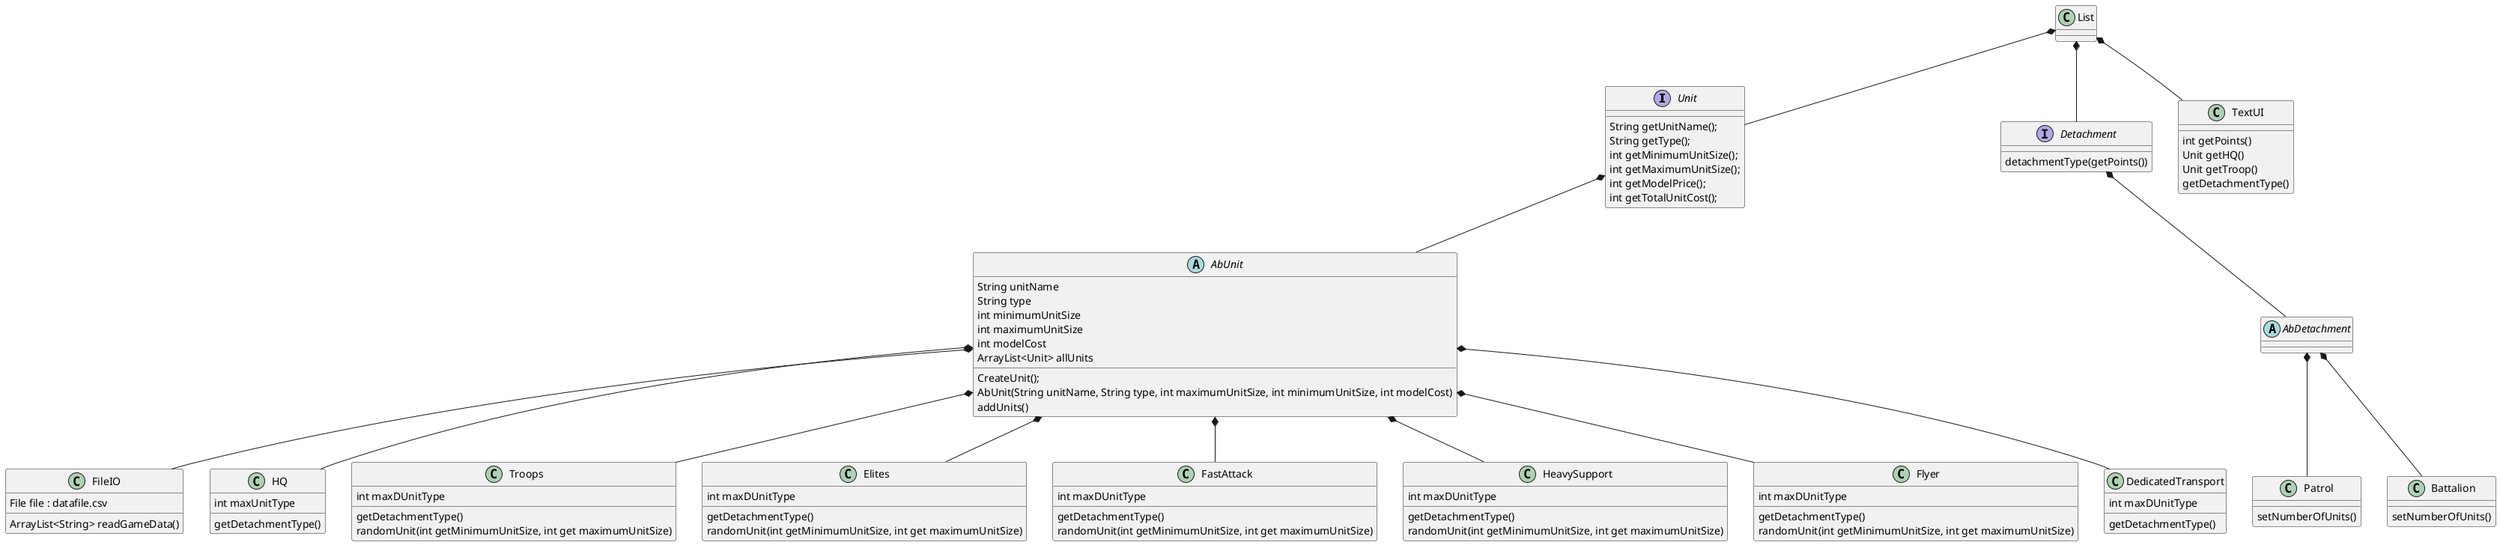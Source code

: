 @startuml
'https://plantuml.com/sequence-diagram

interface Unit
interface Detachment
class List
class FileIO
class TextUI
abstract class AbDetachment
abstract class AbUnit
class Patrol
class Battalion
class HQ
class Troops
class Elites
class FastAttack
class HeavySupport
class Flyer
class DedicatedTransport


List *-- Unit
Unit *-- AbUnit
AbUnit *-- HQ
AbUnit *-- Troops
AbUnit *-- Elites
AbUnit *-- FastAttack
AbUnit *-- HeavySupport
AbUnit *-- Flyer
AbUnit *-- DedicatedTransport
AbUnit *-- FileIO
List *-- TextUI
List *-- Detachment
Detachment *-- AbDetachment
AbDetachment *-- Patrol
AbDetachment *-- Battalion
AbUnit : String unitName
AbUnit : String type
AbUnit : int minimumUnitSize
AbUnit : int maximumUnitSize
AbUnit : int modelCost
AbUnit : CreateUnit();
AbUnit : AbUnit(String unitName, String type, int maximumUnitSize, int minimumUnitSize, int modelCost)
AbUnit : ArrayList<Unit> allUnits
AbUnit : addUnits()
Unit : String getUnitName();
Unit : String getType();
Unit : int getMinimumUnitSize();
Unit : int getMaximumUnitSize();
Unit : int getModelPrice();
Unit : int getTotalUnitCost();
HQ : getDetachmentType()
HQ : int maxUnitType
Troops : getDetachmentType()
Troops : int maxDUnitType
Troops : randomUnit(int getMinimumUnitSize, int get maximumUnitSize)
Elites : getDetachmentType()
Elites : int maxDUnitType
Elites : randomUnit(int getMinimumUnitSize, int get maximumUnitSize)
FastAttack : getDetachmentType()
FastAttack : int maxDUnitType
FastAttack : randomUnit(int getMinimumUnitSize, int get maximumUnitSize)
HeavySupport : getDetachmentType()
HeavySupport : int maxDUnitType
HeavySupport : randomUnit(int getMinimumUnitSize, int get maximumUnitSize)
Flyer : getDetachmentType()
Flyer : int maxDUnitType
Flyer : randomUnit(int getMinimumUnitSize, int get maximumUnitSize)
DedicatedTransport : getDetachmentType()
DedicatedTransport : int maxDUnitType
FileIO : File file : datafile.csv
FileIO : ArrayList<String> readGameData()
TextUI : int getPoints()
TextUI : Unit getHQ()
TextUI : Unit getTroop()
TextUI : getDetachmentType()
Detachment : detachmentType(getPoints())
Patrol : setNumberOfUnits()
Battalion : setNumberOfUnits()


@enduml